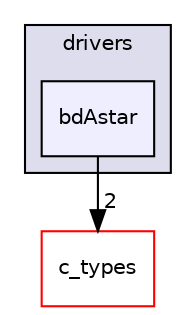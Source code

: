 digraph "/home/nazii/PGR/include/drivers/bdAstar" {
  compound=true
  node [ fontsize="10", fontname="Helvetica"];
  edge [ labelfontsize="10", labelfontname="Helvetica"];
  subgraph clusterdir_4fe5cf12322eb0f9892753dc20f1484c {
    graph [ bgcolor="#ddddee", pencolor="black", label="drivers" fontname="Helvetica", fontsize="10", URL="dir_4fe5cf12322eb0f9892753dc20f1484c.html"]
  dir_875b184fb110fdb2556185dfb40fe32e [shape=box, label="bdAstar", style="filled", fillcolor="#eeeeff", pencolor="black", URL="dir_875b184fb110fdb2556185dfb40fe32e.html"];
  }
  dir_d5995d5871f728649bd47ea0d6428e03 [shape=box label="c_types" fillcolor="white" style="filled" color="red" URL="dir_d5995d5871f728649bd47ea0d6428e03.html"];
  dir_875b184fb110fdb2556185dfb40fe32e->dir_d5995d5871f728649bd47ea0d6428e03 [headlabel="2", labeldistance=1.5 headhref="dir_000018_000006.html"];
}
